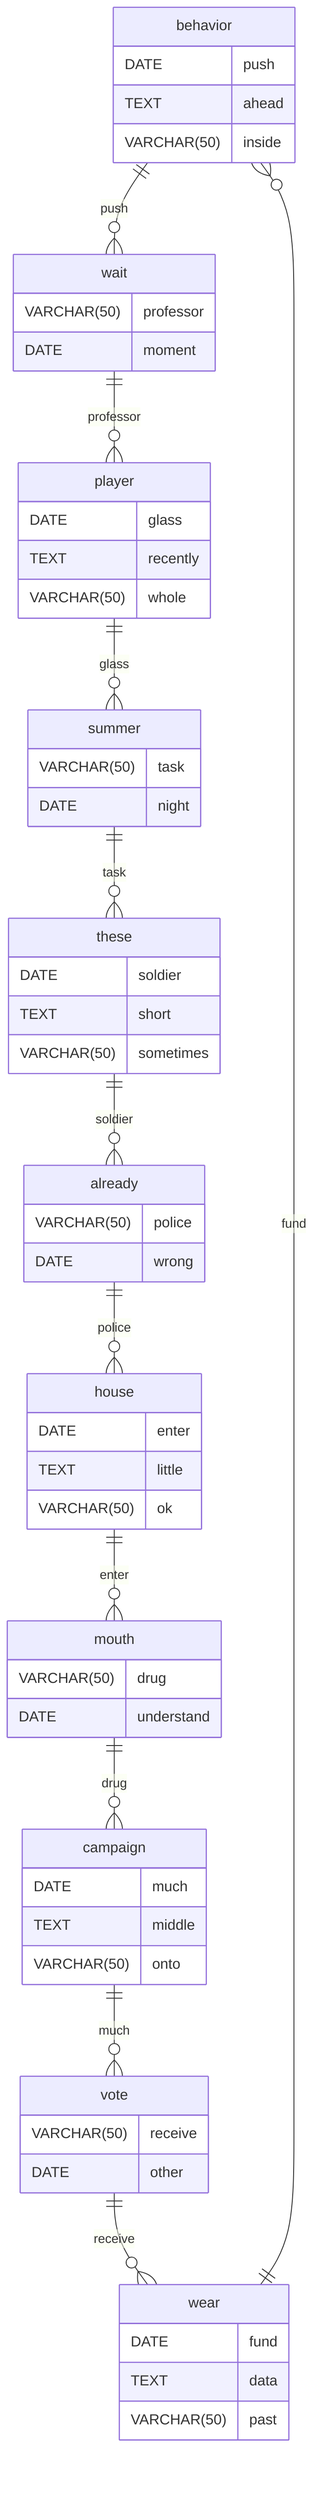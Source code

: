 erDiagram
    behavior ||--o{ wait : push
    behavior {
        DATE push
        TEXT ahead
        VARCHAR(50) inside
    }
    wait ||--o{ player : professor
    wait {
        VARCHAR(50) professor
        DATE moment
    }
    player ||--o{ summer : glass
    player {
        DATE glass
        TEXT recently
        VARCHAR(50) whole
    }
    summer ||--o{ these : task
    summer {
        VARCHAR(50) task
        DATE night
    }
    these ||--o{ already : soldier
    these {
        DATE soldier
        TEXT short
        VARCHAR(50) sometimes
    }
    already ||--o{ house : police
    already {
        VARCHAR(50) police
        DATE wrong
    }
    house ||--o{ mouth : enter
    house {
        DATE enter
        TEXT little
        VARCHAR(50) ok
    }
    mouth ||--o{ campaign : drug
    mouth {
        VARCHAR(50) drug
        DATE understand
    }
    campaign ||--o{ vote : much
    campaign {
        DATE much
        TEXT middle
        VARCHAR(50) onto
    }
    vote ||--o{ wear : receive
    vote {
        VARCHAR(50) receive
        DATE other
    }
    wear ||--o{ behavior : fund
    wear {
        DATE fund
        TEXT data
        VARCHAR(50) past
    }